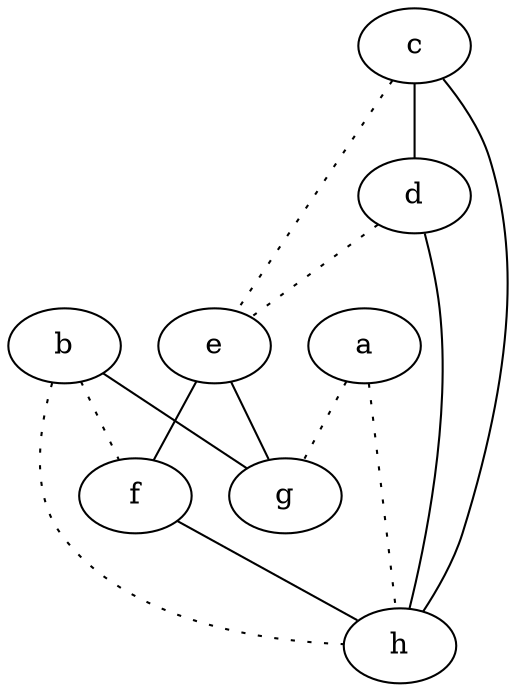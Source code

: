 graph {
a -- g [style=dotted];
a -- h [style=dotted];
b -- f [style=dotted];
b -- g;
b -- h [style=dotted];
c -- d;
c -- e [style=dotted];
c -- h;
d -- e [style=dotted];
d -- h;
e -- f;
e -- g;
f -- h;
}
